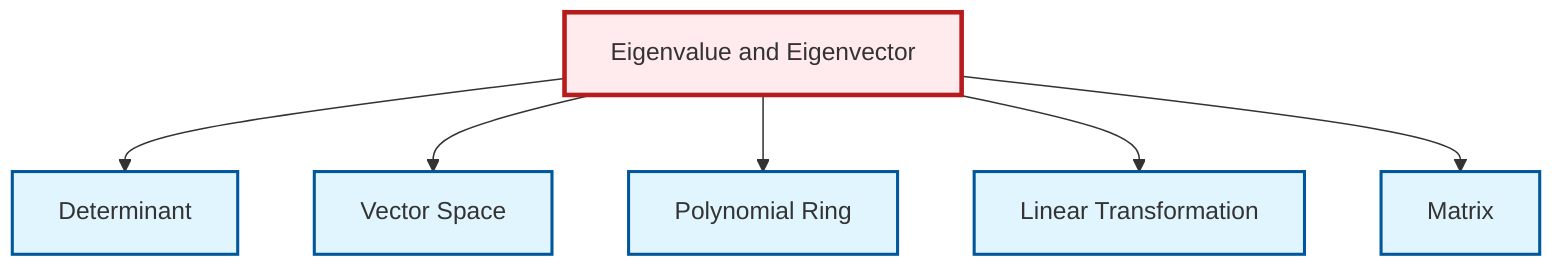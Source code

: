 graph TD
    classDef definition fill:#e1f5fe,stroke:#01579b,stroke-width:2px
    classDef theorem fill:#f3e5f5,stroke:#4a148c,stroke-width:2px
    classDef axiom fill:#fff3e0,stroke:#e65100,stroke-width:2px
    classDef example fill:#e8f5e9,stroke:#1b5e20,stroke-width:2px
    classDef current fill:#ffebee,stroke:#b71c1c,stroke-width:3px
    def-matrix["Matrix"]:::definition
    def-determinant["Determinant"]:::definition
    def-vector-space["Vector Space"]:::definition
    def-eigenvalue-eigenvector["Eigenvalue and Eigenvector"]:::definition
    def-linear-transformation["Linear Transformation"]:::definition
    def-polynomial-ring["Polynomial Ring"]:::definition
    def-eigenvalue-eigenvector --> def-determinant
    def-eigenvalue-eigenvector --> def-vector-space
    def-eigenvalue-eigenvector --> def-polynomial-ring
    def-eigenvalue-eigenvector --> def-linear-transformation
    def-eigenvalue-eigenvector --> def-matrix
    class def-eigenvalue-eigenvector current